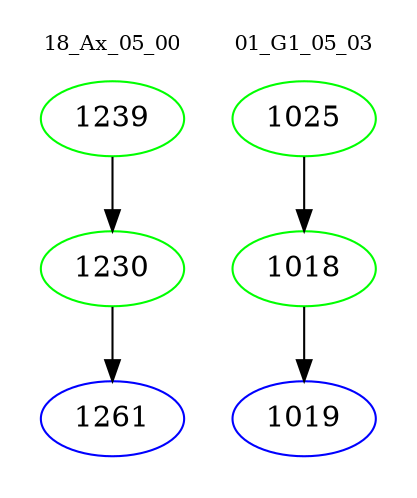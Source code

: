 digraph{
subgraph cluster_0 {
color = white
label = "18_Ax_05_00";
fontsize=10;
T0_1239 [label="1239", color="green"]
T0_1239 -> T0_1230 [color="black"]
T0_1230 [label="1230", color="green"]
T0_1230 -> T0_1261 [color="black"]
T0_1261 [label="1261", color="blue"]
}
subgraph cluster_1 {
color = white
label = "01_G1_05_03";
fontsize=10;
T1_1025 [label="1025", color="green"]
T1_1025 -> T1_1018 [color="black"]
T1_1018 [label="1018", color="green"]
T1_1018 -> T1_1019 [color="black"]
T1_1019 [label="1019", color="blue"]
}
}
